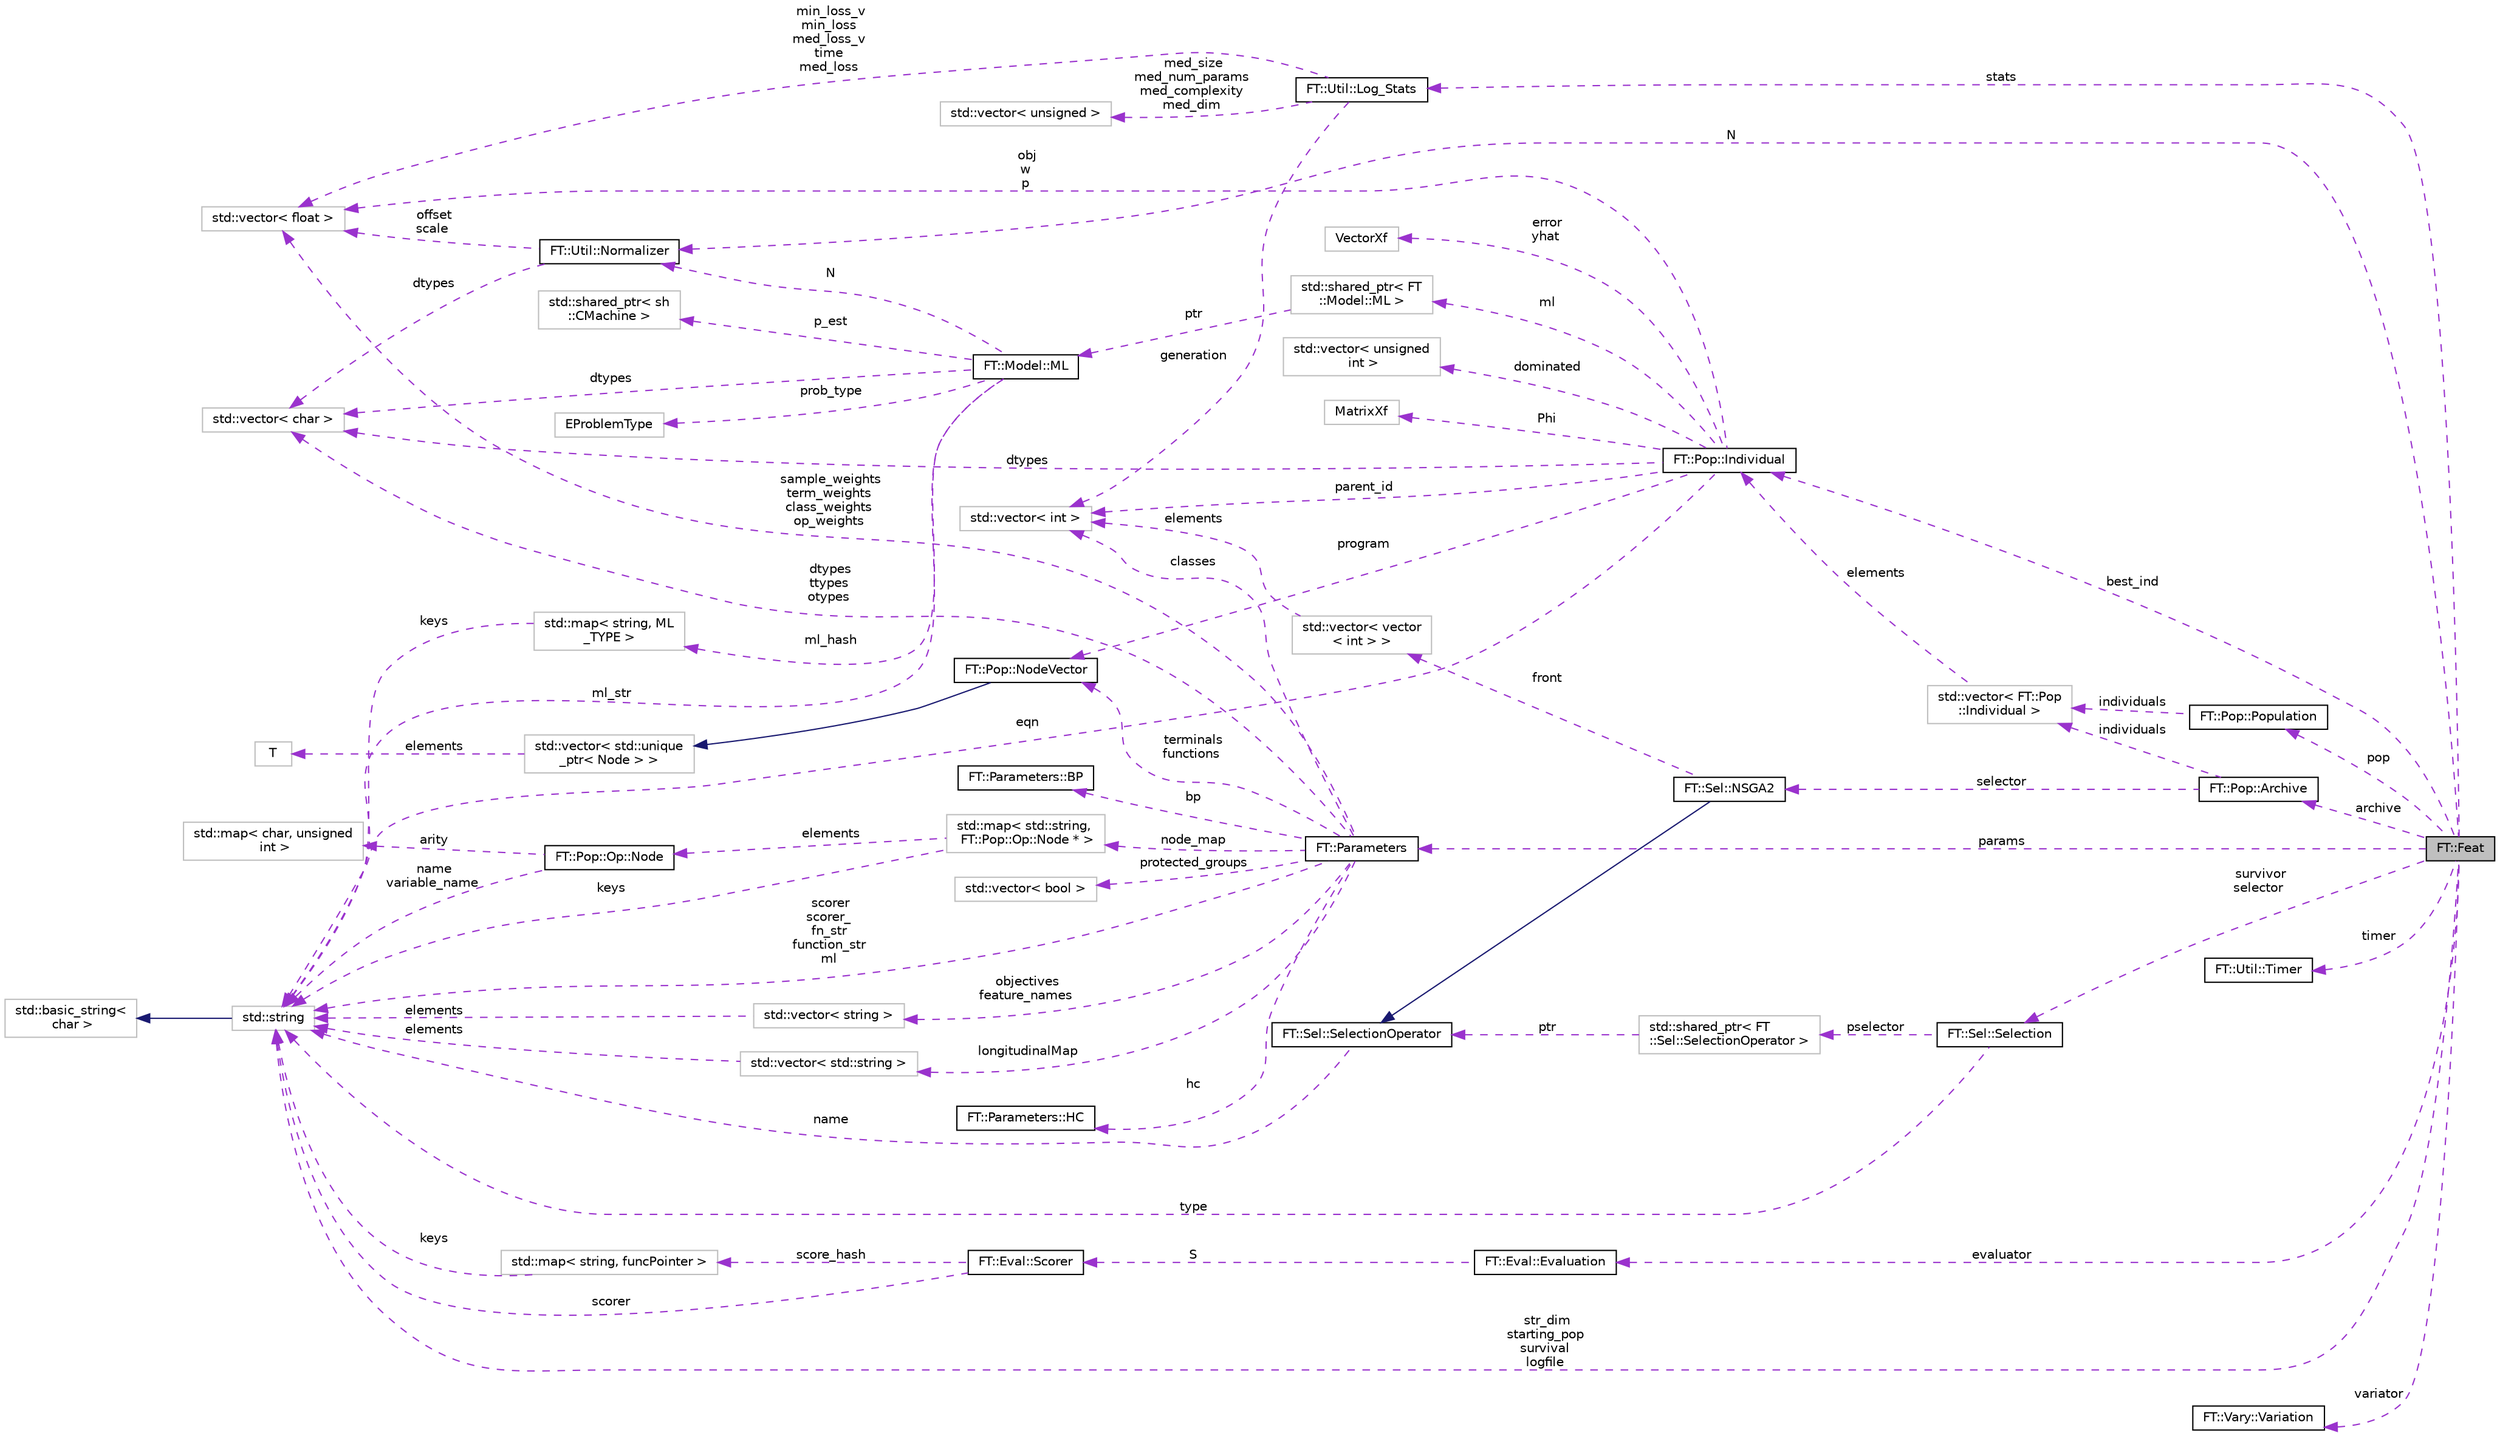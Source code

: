 digraph "FT::Feat"
{
 // LATEX_PDF_SIZE
  edge [fontname="Helvetica",fontsize="10",labelfontname="Helvetica",labelfontsize="10"];
  node [fontname="Helvetica",fontsize="10",shape=record];
  rankdir="LR";
  Node1 [label="FT::Feat",height=0.2,width=0.4,color="black", fillcolor="grey75", style="filled", fontcolor="black",tooltip="main class for the Feat learner."];
  Node2 -> Node1 [dir="back",color="darkorchid3",fontsize="10",style="dashed",label=" pop" ,fontname="Helvetica"];
  Node2 [label="FT::Pop::Population",height=0.2,width=0.4,color="black", fillcolor="white", style="filled",URL="$d6/d5f/structFT_1_1Pop_1_1Population.html",tooltip="Defines a population of programs and functions for constructing them."];
  Node3 -> Node2 [dir="back",color="darkorchid3",fontsize="10",style="dashed",label=" individuals" ,fontname="Helvetica"];
  Node3 [label="std::vector\< FT::Pop\l::Individual \>",height=0.2,width=0.4,color="grey75", fillcolor="white", style="filled",tooltip=" "];
  Node4 -> Node3 [dir="back",color="darkorchid3",fontsize="10",style="dashed",label=" elements" ,fontname="Helvetica"];
  Node4 [label="FT::Pop::Individual",height=0.2,width=0.4,color="black", fillcolor="white", style="filled",URL="$da/def/classFT_1_1Pop_1_1Individual.html",tooltip="individual programs in the population"];
  Node5 -> Node4 [dir="back",color="darkorchid3",fontsize="10",style="dashed",label=" program" ,fontname="Helvetica"];
  Node5 [label="FT::Pop::NodeVector",height=0.2,width=0.4,color="black", fillcolor="white", style="filled",URL="$d5/daf/structFT_1_1Pop_1_1NodeVector.html",tooltip="an extension of a vector of unique pointers to nodes"];
  Node6 -> Node5 [dir="back",color="midnightblue",fontsize="10",style="solid",fontname="Helvetica"];
  Node6 [label="std::vector\< std::unique\l_ptr\< Node \> \>",height=0.2,width=0.4,color="grey75", fillcolor="white", style="filled",tooltip="STL class."];
  Node7 -> Node6 [dir="back",color="darkorchid3",fontsize="10",style="dashed",label=" elements" ,fontname="Helvetica"];
  Node7 [label="T",height=0.2,width=0.4,color="grey75", fillcolor="white", style="filled",tooltip=" "];
  Node8 -> Node4 [dir="back",color="darkorchid3",fontsize="10",style="dashed",label=" dtypes" ,fontname="Helvetica"];
  Node8 [label="std::vector\< char \>",height=0.2,width=0.4,color="grey75", fillcolor="white", style="filled",tooltip=" "];
  Node9 -> Node4 [dir="back",color="darkorchid3",fontsize="10",style="dashed",label=" eqn" ,fontname="Helvetica"];
  Node9 [label="std::string",height=0.2,width=0.4,color="grey75", fillcolor="white", style="filled",tooltip="STL class."];
  Node10 -> Node9 [dir="back",color="midnightblue",fontsize="10",style="solid",fontname="Helvetica"];
  Node10 [label="std::basic_string\<\l char \>",height=0.2,width=0.4,color="grey75", fillcolor="white", style="filled",tooltip="STL class."];
  Node11 -> Node4 [dir="back",color="darkorchid3",fontsize="10",style="dashed",label=" error\nyhat" ,fontname="Helvetica"];
  Node11 [label="VectorXf",height=0.2,width=0.4,color="grey75", fillcolor="white", style="filled",tooltip=" "];
  Node12 -> Node4 [dir="back",color="darkorchid3",fontsize="10",style="dashed",label=" parent_id" ,fontname="Helvetica"];
  Node12 [label="std::vector\< int \>",height=0.2,width=0.4,color="grey75", fillcolor="white", style="filled",tooltip=" "];
  Node13 -> Node4 [dir="back",color="darkorchid3",fontsize="10",style="dashed",label=" obj\nw\np" ,fontname="Helvetica"];
  Node13 [label="std::vector\< float \>",height=0.2,width=0.4,color="grey75", fillcolor="white", style="filled",tooltip=" "];
  Node14 -> Node4 [dir="back",color="darkorchid3",fontsize="10",style="dashed",label=" ml" ,fontname="Helvetica"];
  Node14 [label="std::shared_ptr\< FT\l::Model::ML \>",height=0.2,width=0.4,color="grey75", fillcolor="white", style="filled",tooltip=" "];
  Node15 -> Node14 [dir="back",color="darkorchid3",fontsize="10",style="dashed",label=" ptr" ,fontname="Helvetica"];
  Node15 [label="FT::Model::ML",height=0.2,width=0.4,color="black", fillcolor="white", style="filled",URL="$dd/d6f/classFT_1_1Model_1_1ML.html",tooltip="class that specifies the machine learning algorithm to pair with Feat."];
  Node8 -> Node15 [dir="back",color="darkorchid3",fontsize="10",style="dashed",label=" dtypes" ,fontname="Helvetica"];
  Node16 -> Node15 [dir="back",color="darkorchid3",fontsize="10",style="dashed",label=" N" ,fontname="Helvetica"];
  Node16 [label="FT::Util::Normalizer",height=0.2,width=0.4,color="black", fillcolor="white", style="filled",URL="$dd/d51/structFT_1_1Util_1_1Normalizer.html",tooltip="normalizes a matrix to unit variance, 0 mean centered."];
  Node8 -> Node16 [dir="back",color="darkorchid3",fontsize="10",style="dashed",label=" dtypes" ,fontname="Helvetica"];
  Node13 -> Node16 [dir="back",color="darkorchid3",fontsize="10",style="dashed",label=" offset\nscale" ,fontname="Helvetica"];
  Node17 -> Node15 [dir="back",color="darkorchid3",fontsize="10",style="dashed",label=" prob_type" ,fontname="Helvetica"];
  Node17 [label="EProblemType",height=0.2,width=0.4,color="grey75", fillcolor="white", style="filled",tooltip=" "];
  Node18 -> Node15 [dir="back",color="darkorchid3",fontsize="10",style="dashed",label=" p_est" ,fontname="Helvetica"];
  Node18 [label="std::shared_ptr\< sh\l::CMachine \>",height=0.2,width=0.4,color="grey75", fillcolor="white", style="filled",tooltip=" "];
  Node9 -> Node15 [dir="back",color="darkorchid3",fontsize="10",style="dashed",label=" ml_str" ,fontname="Helvetica"];
  Node19 -> Node15 [dir="back",color="darkorchid3",fontsize="10",style="dashed",label=" ml_hash" ,fontname="Helvetica"];
  Node19 [label="std::map\< string, ML\l_TYPE \>",height=0.2,width=0.4,color="grey75", fillcolor="white", style="filled",tooltip=" "];
  Node9 -> Node19 [dir="back",color="darkorchid3",fontsize="10",style="dashed",label=" keys" ,fontname="Helvetica"];
  Node20 -> Node4 [dir="back",color="darkorchid3",fontsize="10",style="dashed",label=" dominated" ,fontname="Helvetica"];
  Node20 [label="std::vector\< unsigned\l int \>",height=0.2,width=0.4,color="grey75", fillcolor="white", style="filled",tooltip=" "];
  Node21 -> Node4 [dir="back",color="darkorchid3",fontsize="10",style="dashed",label=" Phi" ,fontname="Helvetica"];
  Node21 [label="MatrixXf",height=0.2,width=0.4,color="grey75", fillcolor="white", style="filled",tooltip=" "];
  Node16 -> Node1 [dir="back",color="darkorchid3",fontsize="10",style="dashed",label=" N" ,fontname="Helvetica"];
  Node22 -> Node1 [dir="back",color="darkorchid3",fontsize="10",style="dashed",label=" params" ,fontname="Helvetica"];
  Node22 [label="FT::Parameters",height=0.2,width=0.4,color="black", fillcolor="white", style="filled",URL="$de/d2c/structFT_1_1Parameters.html",tooltip="holds the hyperparameters for Feat."];
  Node5 -> Node22 [dir="back",color="darkorchid3",fontsize="10",style="dashed",label=" terminals\nfunctions" ,fontname="Helvetica"];
  Node8 -> Node22 [dir="back",color="darkorchid3",fontsize="10",style="dashed",label=" dtypes\nttypes\notypes" ,fontname="Helvetica"];
  Node23 -> Node22 [dir="back",color="darkorchid3",fontsize="10",style="dashed",label=" hc" ,fontname="Helvetica"];
  Node23 [label="FT::Parameters::HC",height=0.2,width=0.4,color="black", fillcolor="white", style="filled",URL="$d0/d29/structFT_1_1Parameters_1_1HC.html",tooltip=" "];
  Node24 -> Node22 [dir="back",color="darkorchid3",fontsize="10",style="dashed",label=" objectives\nfeature_names" ,fontname="Helvetica"];
  Node24 [label="std::vector\< string \>",height=0.2,width=0.4,color="grey75", fillcolor="white", style="filled",tooltip=" "];
  Node9 -> Node24 [dir="back",color="darkorchid3",fontsize="10",style="dashed",label=" elements" ,fontname="Helvetica"];
  Node9 -> Node22 [dir="back",color="darkorchid3",fontsize="10",style="dashed",label=" scorer\nscorer_\nfn_str\nfunction_str\nml" ,fontname="Helvetica"];
  Node12 -> Node22 [dir="back",color="darkorchid3",fontsize="10",style="dashed",label=" classes" ,fontname="Helvetica"];
  Node13 -> Node22 [dir="back",color="darkorchid3",fontsize="10",style="dashed",label=" sample_weights\nterm_weights\nclass_weights\nop_weights" ,fontname="Helvetica"];
  Node25 -> Node22 [dir="back",color="darkorchid3",fontsize="10",style="dashed",label=" bp" ,fontname="Helvetica"];
  Node25 [label="FT::Parameters::BP",height=0.2,width=0.4,color="black", fillcolor="white", style="filled",URL="$d4/d04/structFT_1_1Parameters_1_1BP.html",tooltip=" "];
  Node26 -> Node22 [dir="back",color="darkorchid3",fontsize="10",style="dashed",label=" protected_groups" ,fontname="Helvetica"];
  Node26 [label="std::vector\< bool \>",height=0.2,width=0.4,color="grey75", fillcolor="white", style="filled",tooltip=" "];
  Node27 -> Node22 [dir="back",color="darkorchid3",fontsize="10",style="dashed",label=" longitudinalMap" ,fontname="Helvetica"];
  Node27 [label="std::vector\< std::string \>",height=0.2,width=0.4,color="grey75", fillcolor="white", style="filled",tooltip=" "];
  Node9 -> Node27 [dir="back",color="darkorchid3",fontsize="10",style="dashed",label=" elements" ,fontname="Helvetica"];
  Node28 -> Node22 [dir="back",color="darkorchid3",fontsize="10",style="dashed",label=" node_map" ,fontname="Helvetica"];
  Node28 [label="std::map\< std::string,\l FT::Pop::Op::Node * \>",height=0.2,width=0.4,color="grey75", fillcolor="white", style="filled",tooltip=" "];
  Node29 -> Node28 [dir="back",color="darkorchid3",fontsize="10",style="dashed",label=" elements" ,fontname="Helvetica"];
  Node29 [label="FT::Pop::Op::Node",height=0.2,width=0.4,color="black", fillcolor="white", style="filled",URL="$d2/dfb/classFT_1_1Pop_1_1Op_1_1Node.html",tooltip="Represents nodes in a program."];
  Node9 -> Node29 [dir="back",color="darkorchid3",fontsize="10",style="dashed",label=" name\nvariable_name" ,fontname="Helvetica"];
  Node30 -> Node29 [dir="back",color="darkorchid3",fontsize="10",style="dashed",label=" arity" ,fontname="Helvetica"];
  Node30 [label="std::map\< char, unsigned\l int \>",height=0.2,width=0.4,color="grey75", fillcolor="white", style="filled",tooltip=" "];
  Node9 -> Node28 [dir="back",color="darkorchid3",fontsize="10",style="dashed",label=" keys" ,fontname="Helvetica"];
  Node31 -> Node1 [dir="back",color="darkorchid3",fontsize="10",style="dashed",label=" survivor\nselector" ,fontname="Helvetica"];
  Node31 [label="FT::Sel::Selection",height=0.2,width=0.4,color="black", fillcolor="white", style="filled",URL="$de/d6e/structFT_1_1Sel_1_1Selection.html",tooltip="interfaces with selection operators."];
  Node32 -> Node31 [dir="back",color="darkorchid3",fontsize="10",style="dashed",label=" pselector" ,fontname="Helvetica"];
  Node32 [label="std::shared_ptr\< FT\l::Sel::SelectionOperator \>",height=0.2,width=0.4,color="grey75", fillcolor="white", style="filled",tooltip=" "];
  Node33 -> Node32 [dir="back",color="darkorchid3",fontsize="10",style="dashed",label=" ptr" ,fontname="Helvetica"];
  Node33 [label="FT::Sel::SelectionOperator",height=0.2,width=0.4,color="black", fillcolor="white", style="filled",URL="$d8/d53/structFT_1_1Sel_1_1SelectionOperator.html",tooltip="base class for selection operators."];
  Node9 -> Node33 [dir="back",color="darkorchid3",fontsize="10",style="dashed",label=" name" ,fontname="Helvetica"];
  Node9 -> Node31 [dir="back",color="darkorchid3",fontsize="10",style="dashed",label=" type" ,fontname="Helvetica"];
  Node34 -> Node1 [dir="back",color="darkorchid3",fontsize="10",style="dashed",label=" stats" ,fontname="Helvetica"];
  Node34 [label="FT::Util::Log_Stats",height=0.2,width=0.4,color="black", fillcolor="white", style="filled",URL="$d8/dd3/structFT_1_1Util_1_1Log__Stats.html",tooltip=" "];
  Node35 -> Node34 [dir="back",color="darkorchid3",fontsize="10",style="dashed",label=" med_size\nmed_num_params\nmed_complexity\nmed_dim" ,fontname="Helvetica"];
  Node35 [label="std::vector\< unsigned \>",height=0.2,width=0.4,color="grey75", fillcolor="white", style="filled",tooltip=" "];
  Node13 -> Node34 [dir="back",color="darkorchid3",fontsize="10",style="dashed",label=" min_loss_v\nmin_loss\nmed_loss_v\ntime\nmed_loss" ,fontname="Helvetica"];
  Node12 -> Node34 [dir="back",color="darkorchid3",fontsize="10",style="dashed",label=" generation" ,fontname="Helvetica"];
  Node36 -> Node1 [dir="back",color="darkorchid3",fontsize="10",style="dashed",label=" timer" ,fontname="Helvetica"];
  Node36 [label="FT::Util::Timer",height=0.2,width=0.4,color="black", fillcolor="white", style="filled",URL="$db/db7/classFT_1_1Util_1_1Timer.html",tooltip="class for timing things."];
  Node4 -> Node1 [dir="back",color="darkorchid3",fontsize="10",style="dashed",label=" best_ind" ,fontname="Helvetica"];
  Node9 -> Node1 [dir="back",color="darkorchid3",fontsize="10",style="dashed",label=" str_dim\nstarting_pop\nsurvival\nlogfile" ,fontname="Helvetica"];
  Node37 -> Node1 [dir="back",color="darkorchid3",fontsize="10",style="dashed",label=" archive" ,fontname="Helvetica"];
  Node37 [label="FT::Pop::Archive",height=0.2,width=0.4,color="black", fillcolor="white", style="filled",URL="$d7/d9f/structFT_1_1Pop_1_1Archive.html",tooltip=" "];
  Node3 -> Node37 [dir="back",color="darkorchid3",fontsize="10",style="dashed",label=" individuals" ,fontname="Helvetica"];
  Node38 -> Node37 [dir="back",color="darkorchid3",fontsize="10",style="dashed",label=" selector" ,fontname="Helvetica"];
  Node38 [label="FT::Sel::NSGA2",height=0.2,width=0.4,color="black", fillcolor="white", style="filled",URL="$dd/df1/structFT_1_1Sel_1_1NSGA2.html",tooltip=" "];
  Node33 -> Node38 [dir="back",color="midnightblue",fontsize="10",style="solid",fontname="Helvetica"];
  Node39 -> Node38 [dir="back",color="darkorchid3",fontsize="10",style="dashed",label=" front" ,fontname="Helvetica"];
  Node39 [label="std::vector\< vector\l\< int \> \>",height=0.2,width=0.4,color="grey75", fillcolor="white", style="filled",tooltip=" "];
  Node12 -> Node39 [dir="back",color="darkorchid3",fontsize="10",style="dashed",label=" elements" ,fontname="Helvetica"];
  Node40 -> Node1 [dir="back",color="darkorchid3",fontsize="10",style="dashed",label=" evaluator" ,fontname="Helvetica"];
  Node40 [label="FT::Eval::Evaluation",height=0.2,width=0.4,color="black", fillcolor="white", style="filled",URL="$d6/d6f/classFT_1_1Eval_1_1Evaluation.html",tooltip="evaluation mixin class for Feat"];
  Node41 -> Node40 [dir="back",color="darkorchid3",fontsize="10",style="dashed",label=" S" ,fontname="Helvetica"];
  Node41 [label="FT::Eval::Scorer",height=0.2,width=0.4,color="black", fillcolor="white", style="filled",URL="$d1/d91/classFT_1_1Eval_1_1Scorer.html",tooltip="scoring class for Feat"];
  Node42 -> Node41 [dir="back",color="darkorchid3",fontsize="10",style="dashed",label=" score_hash" ,fontname="Helvetica"];
  Node42 [label="std::map\< string, funcPointer \>",height=0.2,width=0.4,color="grey75", fillcolor="white", style="filled",tooltip=" "];
  Node9 -> Node42 [dir="back",color="darkorchid3",fontsize="10",style="dashed",label=" keys" ,fontname="Helvetica"];
  Node9 -> Node41 [dir="back",color="darkorchid3",fontsize="10",style="dashed",label=" scorer" ,fontname="Helvetica"];
  Node43 -> Node1 [dir="back",color="darkorchid3",fontsize="10",style="dashed",label=" variator" ,fontname="Helvetica"];
  Node43 [label="FT::Vary::Variation",height=0.2,width=0.4,color="black", fillcolor="white", style="filled",URL="$d0/d80/classFT_1_1Vary_1_1Variation.html",tooltip=" "];
}

